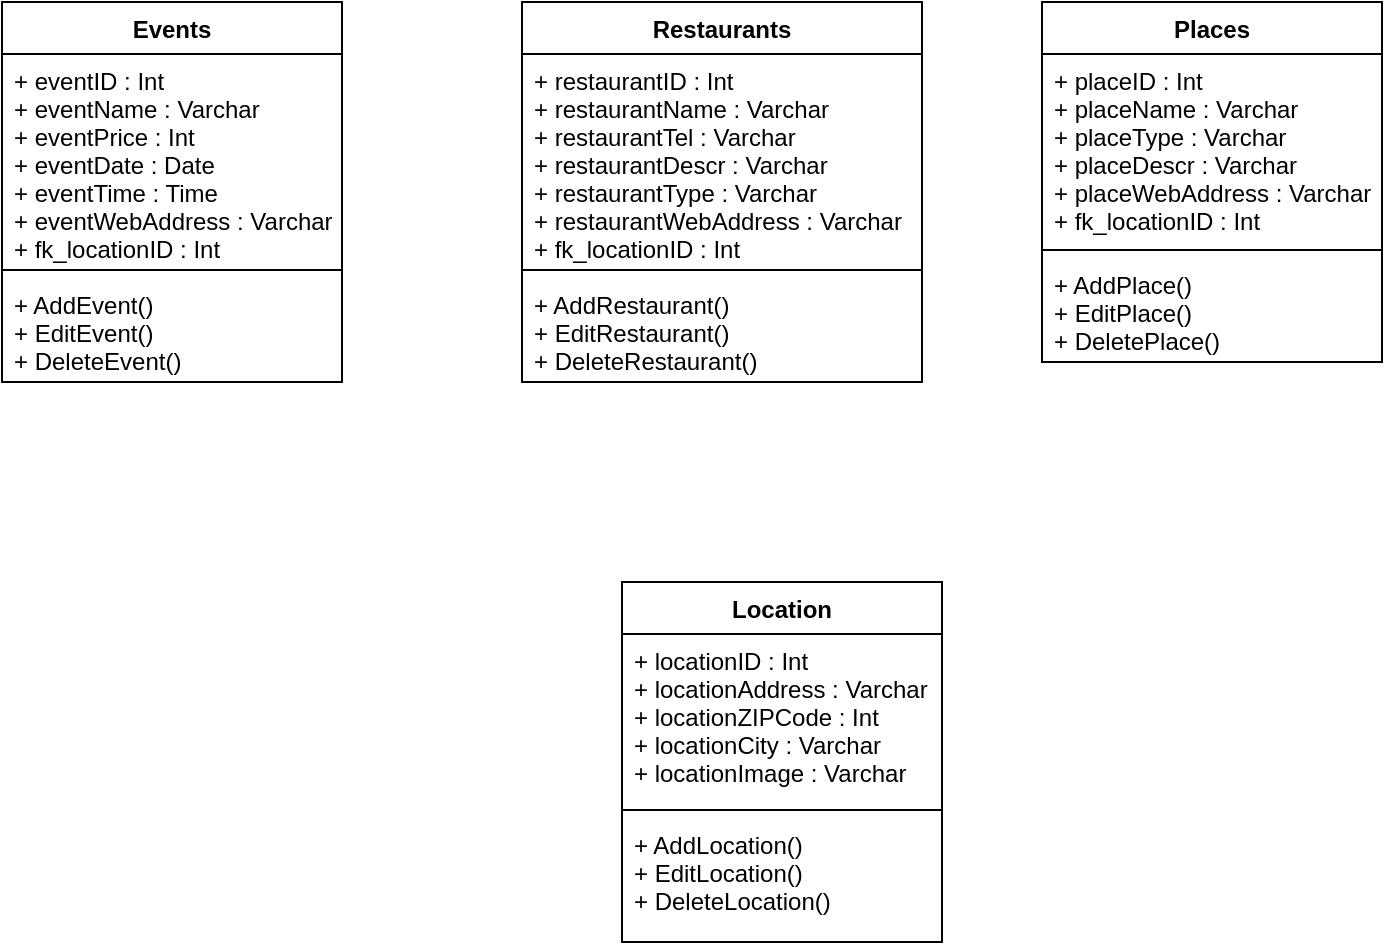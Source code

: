 <mxfile version="10.5.3" type="device"><diagram id="QKRhct7CrSFR-UzK02pZ" name="Page-1"><mxGraphModel dx="1394" dy="796" grid="1" gridSize="10" guides="1" tooltips="1" connect="1" arrows="1" fold="1" page="1" pageScale="1" pageWidth="1169" pageHeight="827" math="0" shadow="0"><root><mxCell id="0"/><mxCell id="1" parent="0"/><mxCell id="EvE_Rko_jHUuvfa267D--1" value="Events" style="swimlane;fontStyle=1;align=center;verticalAlign=top;childLayout=stackLayout;horizontal=1;startSize=26;horizontalStack=0;resizeParent=1;resizeParentMax=0;resizeLast=0;collapsible=1;marginBottom=0;" vertex="1" parent="1"><mxGeometry x="290" y="46" width="170" height="190" as="geometry"/></mxCell><mxCell id="EvE_Rko_jHUuvfa267D--2" value="+ eventID : Int&#10;+ eventName : Varchar&#10;+ eventPrice : Int&#10;+ eventDate : Date&#10;+ eventTime : Time&#10;+ eventWebAddress : Varchar&#10;+ fk_locationID : Int&#10;" style="text;strokeColor=none;fillColor=none;align=left;verticalAlign=top;spacingLeft=4;spacingRight=4;overflow=hidden;rotatable=0;points=[[0,0.5],[1,0.5]];portConstraint=eastwest;" vertex="1" parent="EvE_Rko_jHUuvfa267D--1"><mxGeometry y="26" width="170" height="104" as="geometry"/></mxCell><mxCell id="EvE_Rko_jHUuvfa267D--3" value="" style="line;strokeWidth=1;fillColor=none;align=left;verticalAlign=middle;spacingTop=-1;spacingLeft=3;spacingRight=3;rotatable=0;labelPosition=right;points=[];portConstraint=eastwest;" vertex="1" parent="EvE_Rko_jHUuvfa267D--1"><mxGeometry y="130" width="170" height="8" as="geometry"/></mxCell><mxCell id="EvE_Rko_jHUuvfa267D--4" value="+ AddEvent()&#10;+ EditEvent()&#10;+ DeleteEvent()" style="text;strokeColor=none;fillColor=none;align=left;verticalAlign=top;spacingLeft=4;spacingRight=4;overflow=hidden;rotatable=0;points=[[0,0.5],[1,0.5]];portConstraint=eastwest;" vertex="1" parent="EvE_Rko_jHUuvfa267D--1"><mxGeometry y="138" width="170" height="52" as="geometry"/></mxCell><mxCell id="EvE_Rko_jHUuvfa267D--5" value="Restaurants" style="swimlane;fontStyle=1;align=center;verticalAlign=top;childLayout=stackLayout;horizontal=1;startSize=26;horizontalStack=0;resizeParent=1;resizeParentMax=0;resizeLast=0;collapsible=1;marginBottom=0;" vertex="1" parent="1"><mxGeometry x="550" y="46" width="200" height="190" as="geometry"/></mxCell><mxCell id="EvE_Rko_jHUuvfa267D--6" value="+ restaurantID : Int&#10;+ restaurantName : Varchar&#10;+ restaurantTel : Varchar&#10;+ restaurantDescr : Varchar&#10;+ restaurantType : Varchar&#10;+ restaurantWebAddress : Varchar&#10;+ fk_locationID : Int&#10;" style="text;strokeColor=none;fillColor=none;align=left;verticalAlign=top;spacingLeft=4;spacingRight=4;overflow=hidden;rotatable=0;points=[[0,0.5],[1,0.5]];portConstraint=eastwest;" vertex="1" parent="EvE_Rko_jHUuvfa267D--5"><mxGeometry y="26" width="200" height="104" as="geometry"/></mxCell><mxCell id="EvE_Rko_jHUuvfa267D--7" value="" style="line;strokeWidth=1;fillColor=none;align=left;verticalAlign=middle;spacingTop=-1;spacingLeft=3;spacingRight=3;rotatable=0;labelPosition=right;points=[];portConstraint=eastwest;" vertex="1" parent="EvE_Rko_jHUuvfa267D--5"><mxGeometry y="130" width="200" height="8" as="geometry"/></mxCell><mxCell id="EvE_Rko_jHUuvfa267D--8" value="+ AddRestaurant()&#10;+ EditRestaurant()&#10;+ DeleteRestaurant()&#10;" style="text;strokeColor=none;fillColor=none;align=left;verticalAlign=top;spacingLeft=4;spacingRight=4;overflow=hidden;rotatable=0;points=[[0,0.5],[1,0.5]];portConstraint=eastwest;" vertex="1" parent="EvE_Rko_jHUuvfa267D--5"><mxGeometry y="138" width="200" height="52" as="geometry"/></mxCell><mxCell id="EvE_Rko_jHUuvfa267D--9" value="Places" style="swimlane;fontStyle=1;align=center;verticalAlign=top;childLayout=stackLayout;horizontal=1;startSize=26;horizontalStack=0;resizeParent=1;resizeParentMax=0;resizeLast=0;collapsible=1;marginBottom=0;" vertex="1" parent="1"><mxGeometry x="810" y="46" width="170" height="180" as="geometry"/></mxCell><mxCell id="EvE_Rko_jHUuvfa267D--10" value="+ placeID : Int&#10;+ placeName : Varchar&#10;+ placeType : Varchar&#10;+ placeDescr : Varchar &#10;+ placeWebAddress : Varchar&#10;+ fk_locationID : Int&#10;" style="text;strokeColor=none;fillColor=none;align=left;verticalAlign=top;spacingLeft=4;spacingRight=4;overflow=hidden;rotatable=0;points=[[0,0.5],[1,0.5]];portConstraint=eastwest;" vertex="1" parent="EvE_Rko_jHUuvfa267D--9"><mxGeometry y="26" width="170" height="94" as="geometry"/></mxCell><mxCell id="EvE_Rko_jHUuvfa267D--11" value="" style="line;strokeWidth=1;fillColor=none;align=left;verticalAlign=middle;spacingTop=-1;spacingLeft=3;spacingRight=3;rotatable=0;labelPosition=right;points=[];portConstraint=eastwest;" vertex="1" parent="EvE_Rko_jHUuvfa267D--9"><mxGeometry y="120" width="170" height="8" as="geometry"/></mxCell><mxCell id="EvE_Rko_jHUuvfa267D--12" value="+ AddPlace()&#10;+ EditPlace()&#10;+ DeletePlace()&#10;&#10;" style="text;strokeColor=none;fillColor=none;align=left;verticalAlign=top;spacingLeft=4;spacingRight=4;overflow=hidden;rotatable=0;points=[[0,0.5],[1,0.5]];portConstraint=eastwest;" vertex="1" parent="EvE_Rko_jHUuvfa267D--9"><mxGeometry y="128" width="170" height="52" as="geometry"/></mxCell><mxCell id="EvE_Rko_jHUuvfa267D--13" value="Location" style="swimlane;fontStyle=1;align=center;verticalAlign=top;childLayout=stackLayout;horizontal=1;startSize=26;horizontalStack=0;resizeParent=1;resizeParentMax=0;resizeLast=0;collapsible=1;marginBottom=0;" vertex="1" parent="1"><mxGeometry x="600" y="336" width="160" height="180" as="geometry"/></mxCell><mxCell id="EvE_Rko_jHUuvfa267D--14" value="+ locationID : Int&#10;+ locationAddress : Varchar&#10;+ locationZIPCode : Int&#10;+ locationCity : Varchar&#10;+ locationImage : Varchar&#10;" style="text;strokeColor=none;fillColor=none;align=left;verticalAlign=top;spacingLeft=4;spacingRight=4;overflow=hidden;rotatable=0;points=[[0,0.5],[1,0.5]];portConstraint=eastwest;" vertex="1" parent="EvE_Rko_jHUuvfa267D--13"><mxGeometry y="26" width="160" height="84" as="geometry"/></mxCell><mxCell id="EvE_Rko_jHUuvfa267D--15" value="" style="line;strokeWidth=1;fillColor=none;align=left;verticalAlign=middle;spacingTop=-1;spacingLeft=3;spacingRight=3;rotatable=0;labelPosition=right;points=[];portConstraint=eastwest;" vertex="1" parent="EvE_Rko_jHUuvfa267D--13"><mxGeometry y="110" width="160" height="8" as="geometry"/></mxCell><mxCell id="EvE_Rko_jHUuvfa267D--16" value="+ AddLocation()&#10;+ EditLocation()&#10;+ DeleteLocation()&#10;" style="text;strokeColor=none;fillColor=none;align=left;verticalAlign=top;spacingLeft=4;spacingRight=4;overflow=hidden;rotatable=0;points=[[0,0.5],[1,0.5]];portConstraint=eastwest;" vertex="1" parent="EvE_Rko_jHUuvfa267D--13"><mxGeometry y="118" width="160" height="62" as="geometry"/></mxCell></root></mxGraphModel></diagram></mxfile>